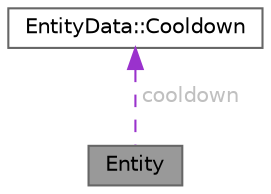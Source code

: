 digraph "Entity"
{
 // LATEX_PDF_SIZE
  bgcolor="transparent";
  edge [fontname=Helvetica,fontsize=10,labelfontname=Helvetica,labelfontsize=10];
  node [fontname=Helvetica,fontsize=10,shape=box,height=0.2,width=0.4];
  Node1 [id="Node000001",label="Entity",height=0.2,width=0.4,color="gray40", fillcolor="grey60", style="filled", fontcolor="black",tooltip=" "];
  Node2 -> Node1 [id="edge1_Node000001_Node000002",dir="back",color="darkorchid3",style="dashed",tooltip=" ",label=" cooldown",fontcolor="grey" ];
  Node2 [id="Node000002",label="EntityData::Cooldown",height=0.2,width=0.4,color="gray40", fillcolor="white", style="filled",URL="$struct_entity_data_1_1_cooldown.html",tooltip=" "];
}
